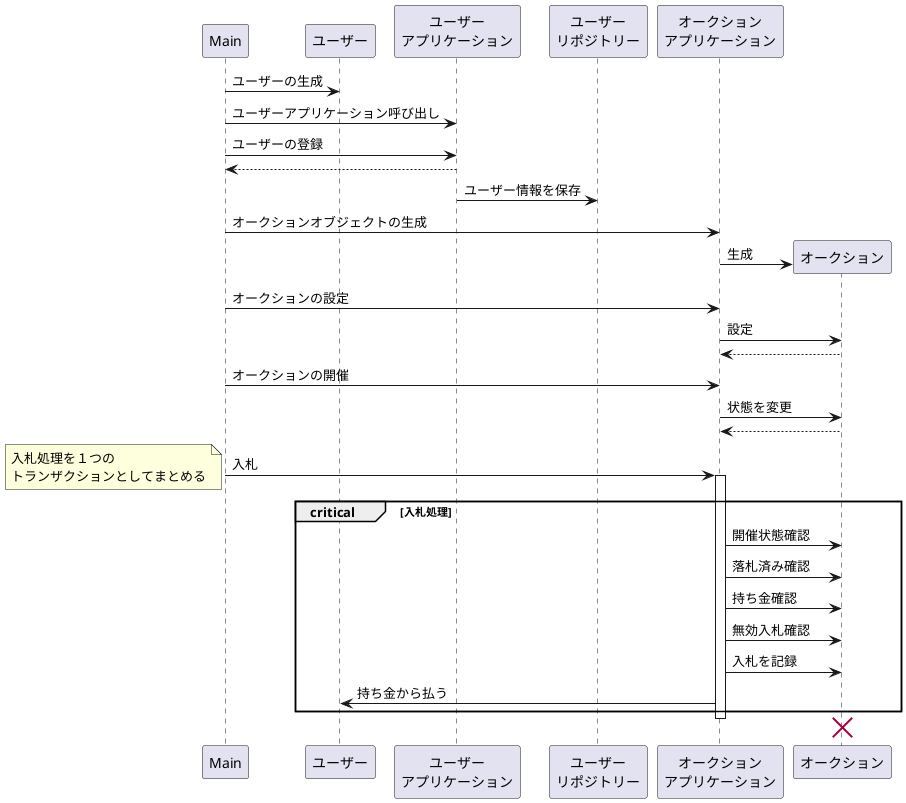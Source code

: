 @startuml{シーケンス図.png}
participant Main as main
participant "ユーザー" as user
participant "ユーザー\nアプリケーション" as user_app
participant "ユーザー\nリポジトリー" as user_repo
participant "オークション\nアプリケーション" as auction_app
participant "オークション" as auction

main -> user:ユーザーの生成
main -> user_app:ユーザーアプリケーション呼び出し
main -> user_app:ユーザーの登録
main <-- user_app
user_app -> user_repo:ユーザー情報を保存

main -> auction_app:オークションオブジェクトの生成
create auction
auction_app -> auction:生成
main -> auction_app:オークションの設定
auction_app -> auction:設定
auction_app <-- auction
main -> auction_app:オークションの開催
auction_app -> auction:状態を変更
auction_app <-- auction

main -> auction_app:入札
activate auction_app

critical 入札処理
note left:入札処理を１つの\nトランザクションとしてまとめる
    auction_app -> auction:開催状態確認
    auction_app -> auction:落札済み確認
    auction_app -> auction:持ち金確認
    auction_app -> auction:無効入札確認
    auction_app -> auction:入札を記録
    auction_app -> user:持ち金から払う
end

deactivate auction_app
destroy auction

@enduml